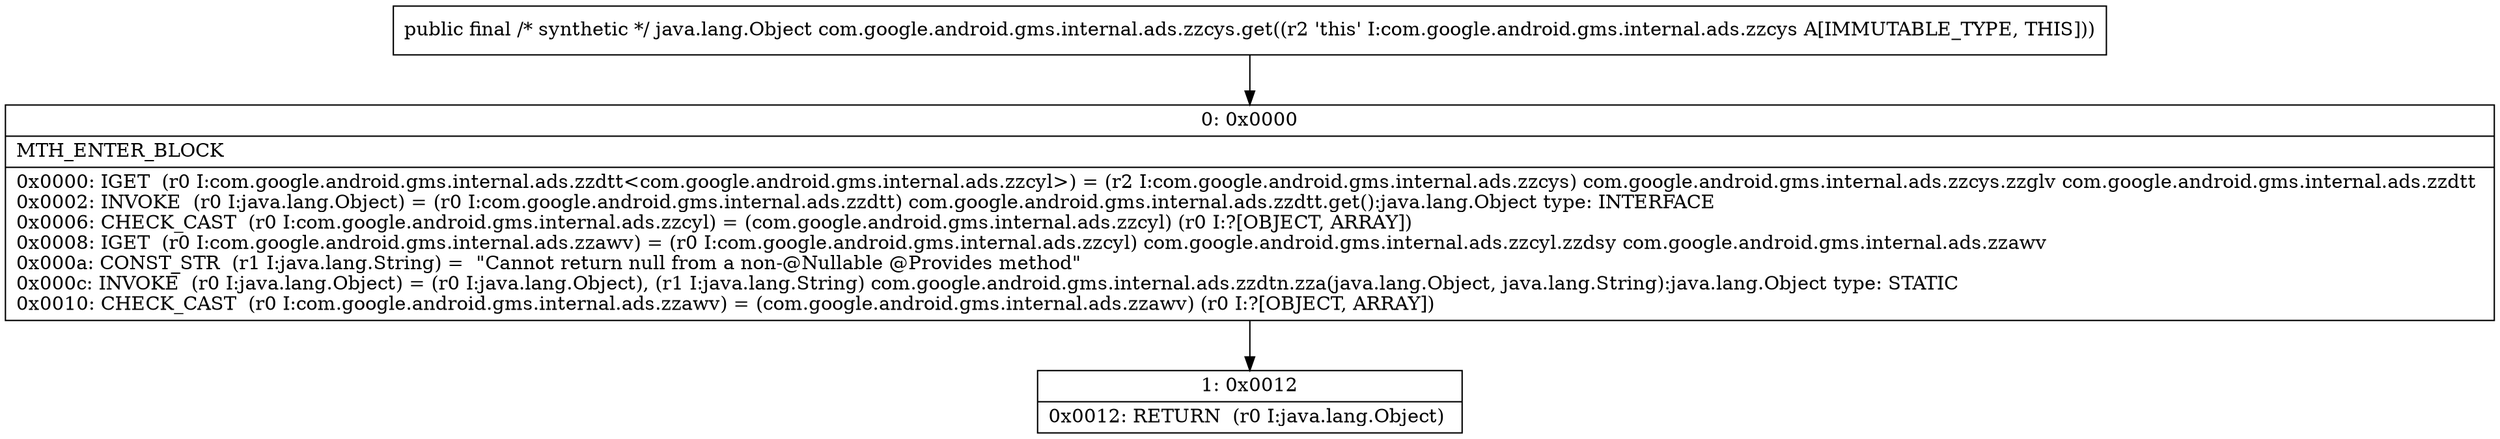 digraph "CFG forcom.google.android.gms.internal.ads.zzcys.get()Ljava\/lang\/Object;" {
Node_0 [shape=record,label="{0\:\ 0x0000|MTH_ENTER_BLOCK\l|0x0000: IGET  (r0 I:com.google.android.gms.internal.ads.zzdtt\<com.google.android.gms.internal.ads.zzcyl\>) = (r2 I:com.google.android.gms.internal.ads.zzcys) com.google.android.gms.internal.ads.zzcys.zzglv com.google.android.gms.internal.ads.zzdtt \l0x0002: INVOKE  (r0 I:java.lang.Object) = (r0 I:com.google.android.gms.internal.ads.zzdtt) com.google.android.gms.internal.ads.zzdtt.get():java.lang.Object type: INTERFACE \l0x0006: CHECK_CAST  (r0 I:com.google.android.gms.internal.ads.zzcyl) = (com.google.android.gms.internal.ads.zzcyl) (r0 I:?[OBJECT, ARRAY]) \l0x0008: IGET  (r0 I:com.google.android.gms.internal.ads.zzawv) = (r0 I:com.google.android.gms.internal.ads.zzcyl) com.google.android.gms.internal.ads.zzcyl.zzdsy com.google.android.gms.internal.ads.zzawv \l0x000a: CONST_STR  (r1 I:java.lang.String) =  \"Cannot return null from a non\-@Nullable @Provides method\" \l0x000c: INVOKE  (r0 I:java.lang.Object) = (r0 I:java.lang.Object), (r1 I:java.lang.String) com.google.android.gms.internal.ads.zzdtn.zza(java.lang.Object, java.lang.String):java.lang.Object type: STATIC \l0x0010: CHECK_CAST  (r0 I:com.google.android.gms.internal.ads.zzawv) = (com.google.android.gms.internal.ads.zzawv) (r0 I:?[OBJECT, ARRAY]) \l}"];
Node_1 [shape=record,label="{1\:\ 0x0012|0x0012: RETURN  (r0 I:java.lang.Object) \l}"];
MethodNode[shape=record,label="{public final \/* synthetic *\/ java.lang.Object com.google.android.gms.internal.ads.zzcys.get((r2 'this' I:com.google.android.gms.internal.ads.zzcys A[IMMUTABLE_TYPE, THIS])) }"];
MethodNode -> Node_0;
Node_0 -> Node_1;
}


